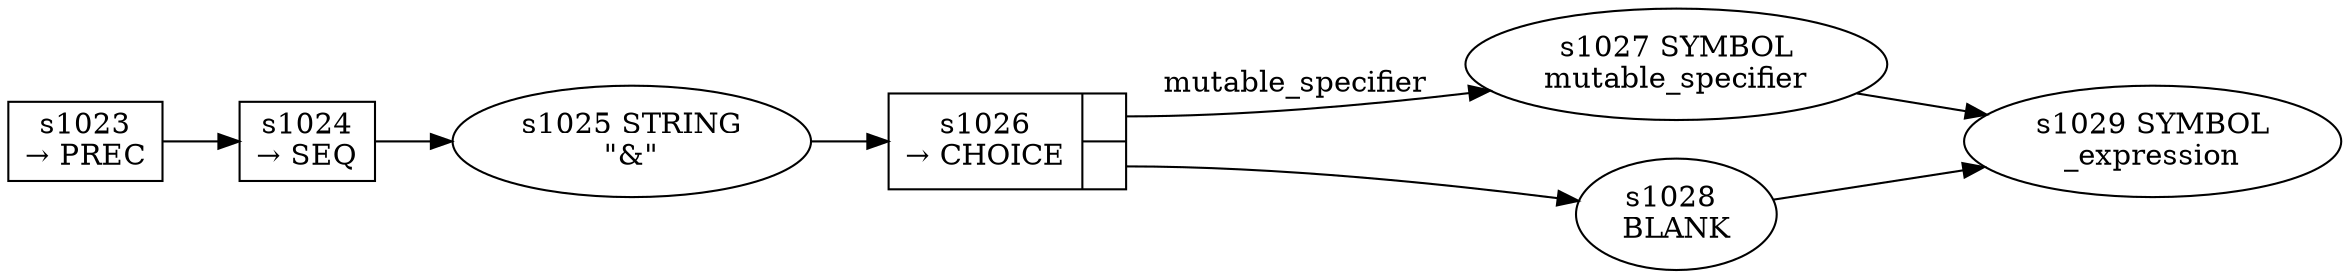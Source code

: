 
  digraph reference_expression {
  
    rankdir=LR;
  
    s1023 [label="s1023\n&rarr; PREC", shape=record, fixedsize=false, peripheries=1];
  s1024 [label="s1024\n&rarr; SEQ", shape=record, fixedsize=false, peripheries=1];
  s1025 [label="s1025 STRING\n\"&\""];
  s1024 -> s1025 [];
  s1026 [label="{s1026\n&rarr; CHOICE|{<p0>|<p1>}}", shape=record, fixedsize=false, peripheries=1];
  s1027 [label="s1027 SYMBOL\nmutable_specifier" href="rust-grammar.json.mutable_specifier.dot.svg"];
  s1026:p0 -> s1027 [label="mutable_specifier"];
  s1028 [label="s1028 \nBLANK"];
  s1026:p1 -> s1028 [label=""];
  s1025 -> s1026 [];
  s1029 [label="s1029 SYMBOL\n_expression" href="rust-grammar.json._expression.dot.svg"];
  s1027 -> s1029 [];
  s1028 -> s1029 [];
  s1023 -> s1024 [];
  
  }
  